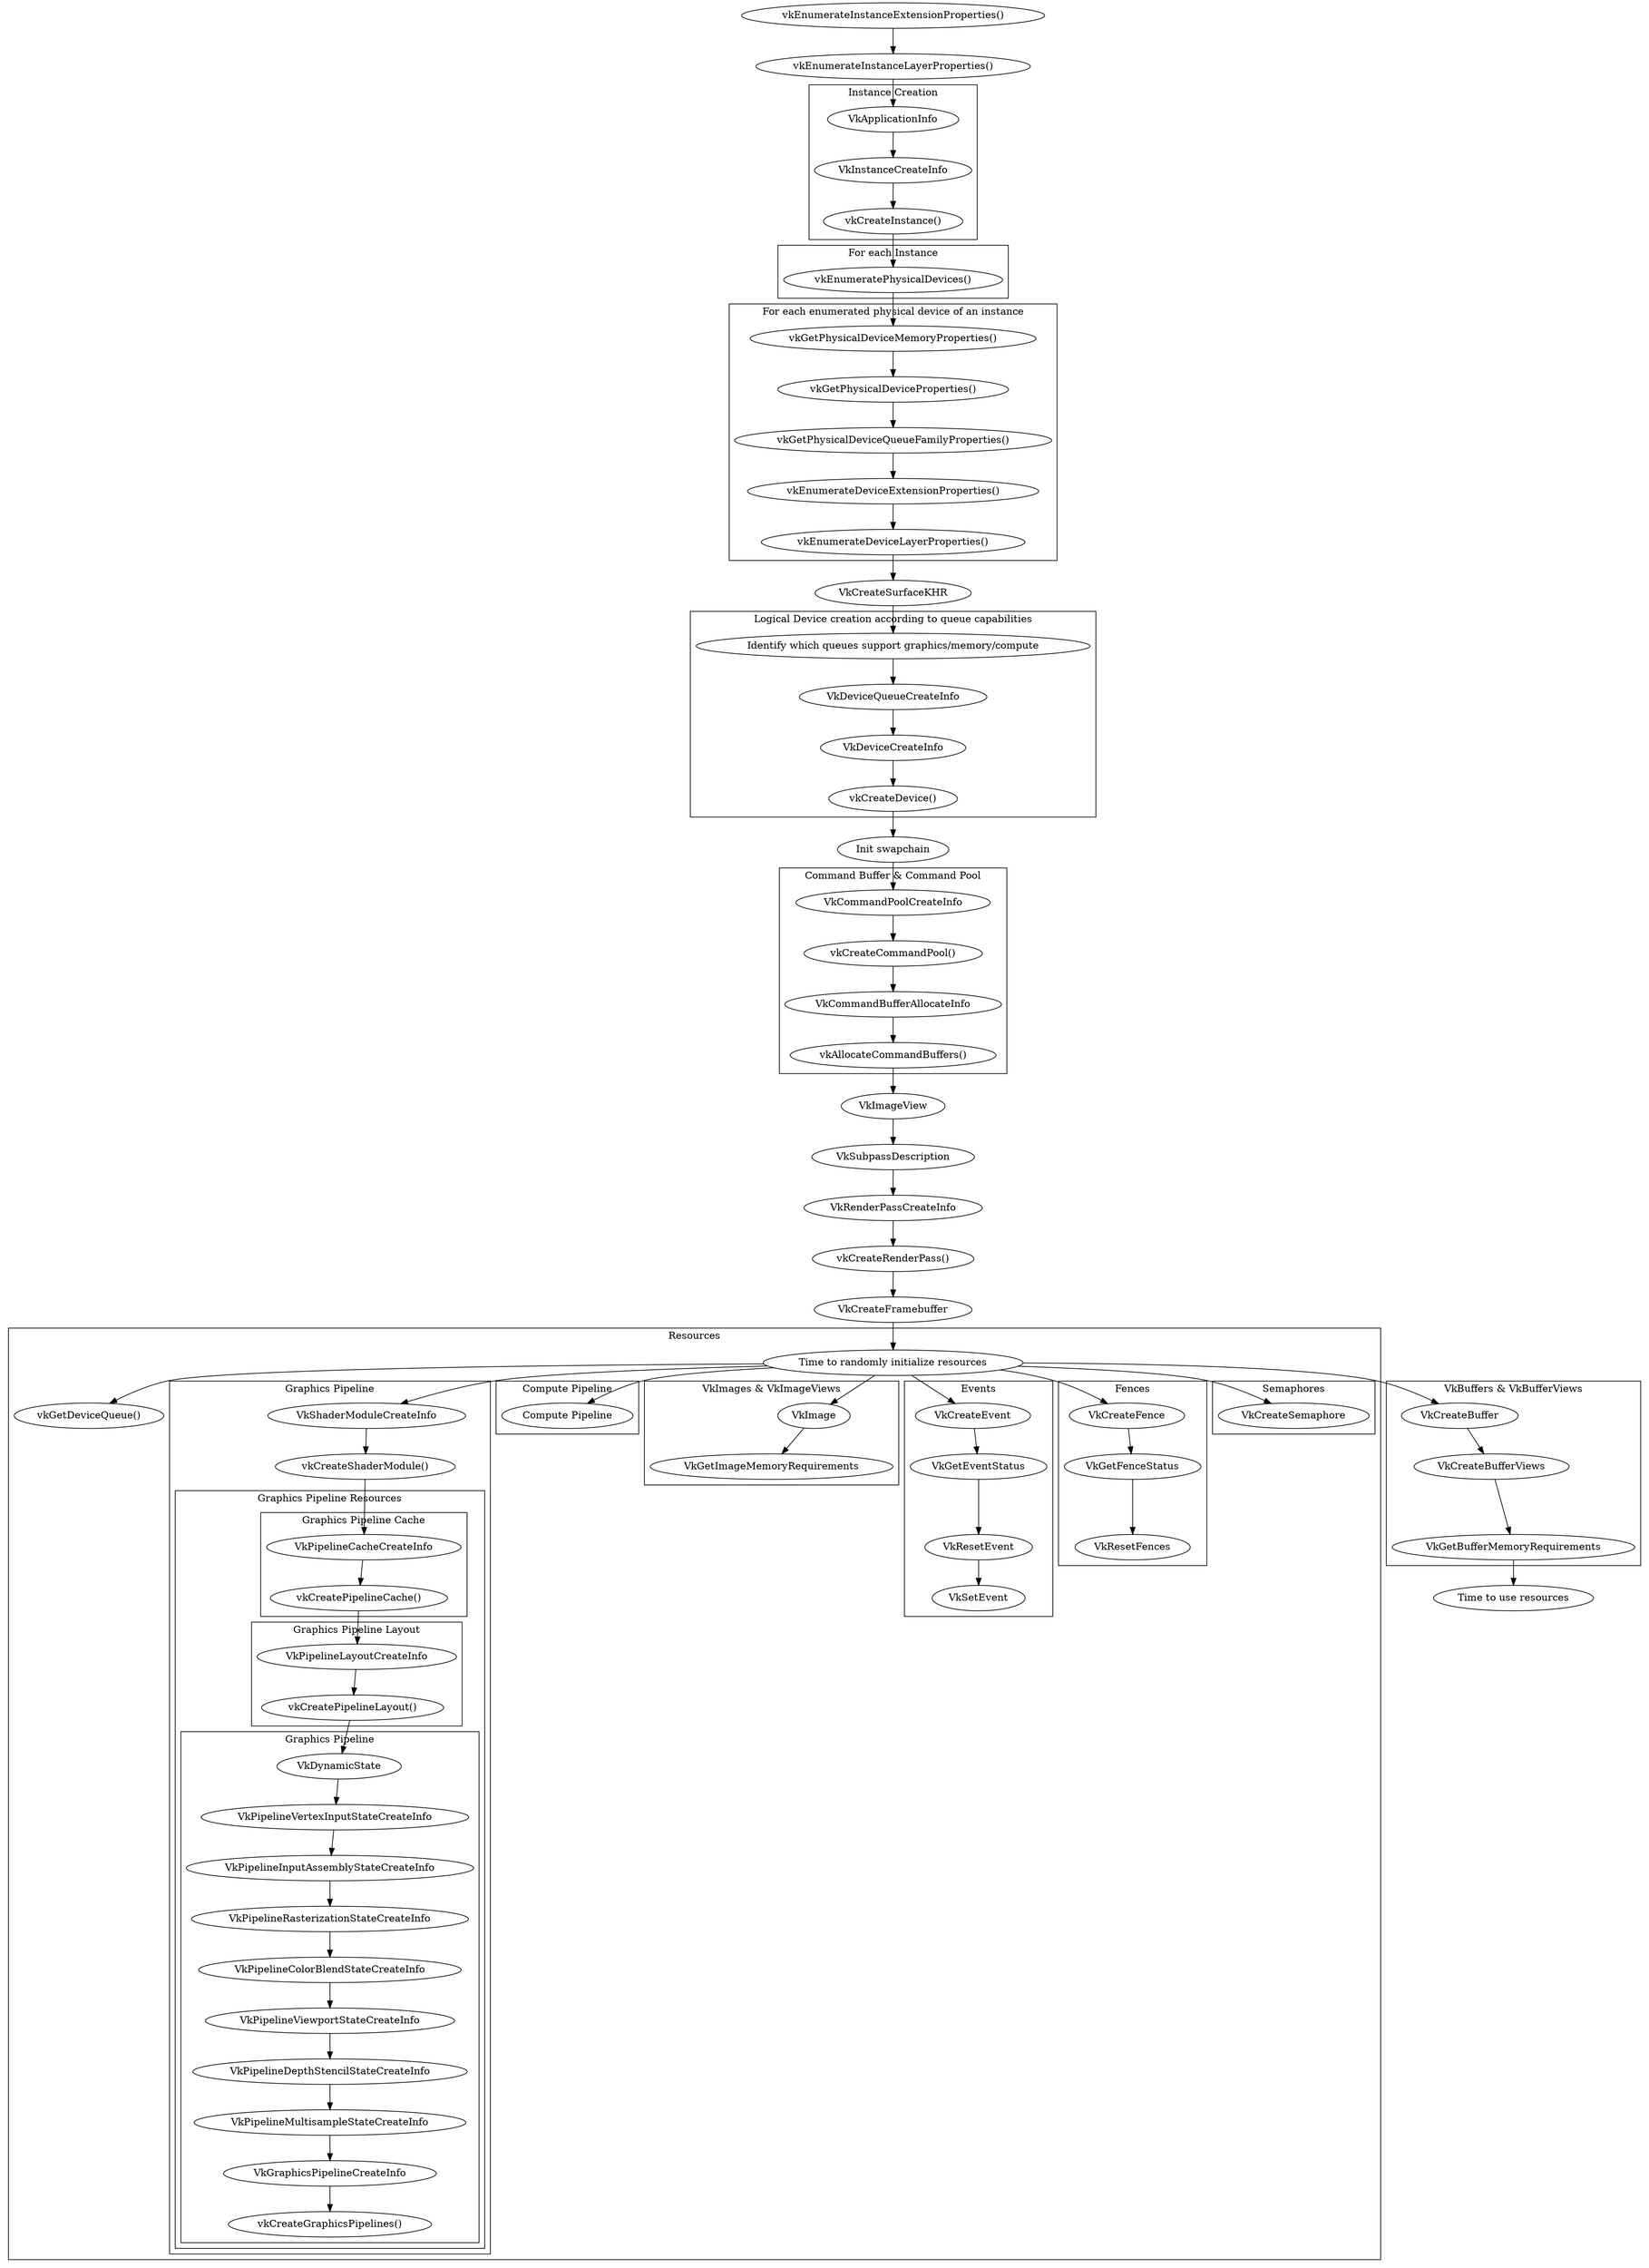 digraph graphname
{
	a[label="vkEnumerateInstanceExtensionProperties()"];
	b[label="vkEnumerateInstanceLayerProperties()"];

	c[label="VkApplicationInfo"];
	d[label="VkInstanceCreateInfo"];
	e[label="vkCreateInstance()"];

	f[label="vkEnumeratePhysicalDevices()"];

	g[label="vkGetPhysicalDeviceMemoryProperties()"];
	h[label="vkGetPhysicalDeviceProperties()"];
	i[label="vkGetPhysicalDeviceQueueFamilyProperties()"];
	j[label="vkEnumerateDeviceExtensionProperties()"];
	k[label="vkEnumerateDeviceLayerProperties()"];
	l[label="Identify which queues support graphics/memory/compute"];

	m[label="VkDeviceQueueCreateInfo"];
	n[label="VkDeviceCreateInfo"];
	o[label="vkCreateDevice()"];

	p[label="Time to randomly initialize resources"];

	q[label="vkGetDeviceQueue()"];
	r[label="VkCommandPoolCreateInfo"];
	s[label="vkCreateCommandPool()"];
	t[label="VkCommandBufferAllocateInfo"];
	u[label="vkAllocateCommandBuffers()"];

	v[label="VkShaderModuleCreateInfo"];
	w[label="vkCreateShaderModule()"];

	x[label="VkSubpassDescription"];
	y[label="VkRenderPassCreateInfo"];
	z[label="vkCreateRenderPass()"];

	aa[label="VkPipelineCacheCreateInfo"];
	ab[label="vkCreatePipelineCache()"];

	ac[label="VkPipelineLayoutCreateInfo"];
	ad[label="vkCreatePipelineLayout()"];

	ae[label="VkDynamicState"];
	af[label="VkPipelineVertexInputStateCreateInfo"];
	ag[label="VkPipelineInputAssemblyStateCreateInfo"];
	ah[label="VkPipelineRasterizationStateCreateInfo"];
	ai[label="VkPipelineColorBlendStateCreateInfo"];
	aj[label="VkPipelineViewportStateCreateInfo"];
	ak[label="VkPipelineDepthStencilStateCreateInfo"];
	al[label="VkPipelineMultisampleStateCreateInfo"];
	am[label="VkGraphicsPipelineCreateInfo"];
	an[label="vkCreateGraphicsPipelines()"];

	ao[label="Compute Pipeline"];

	ap[label="VkImage"];
    aq[label="VkImageView"];
    aac[label="VkGetImageMemoryRequirements"];

	ar[label="VkCreateEvent"];
	as[label="VkGetEventStatus"];
    at[label="VkResetEvent"];
    au[label="VkSetEvent"];

    av[label="VkCreateFence"];
    aw[label="VkGetFenceStatus"];
    ax[label="VkResetFences"];

    ay[label="VkCreateSemaphore"];

    az[label="VkCreateBuffer"];
    aaa[label="VkCreateBufferViews"];
    aab[label="VkGetBufferMemoryRequirements"];
	aad[label="VkCreateSurfaceKHR"];
	aae[label="Init swapchain"];
	aag[label="VkCreateFramebuffer"];

	aah[label="Time to use resources"];

	a -> b;
	b -> c;

	subgraph cluster_0
	{
		label = "Instance Creation";
		c -> d;
		d -> e;
	}

	subgraph cluster_1
	{
		label = "For each Instance";
		e -> f;
	}

	subgraph cluster_2
	{
		label = "For each enumerated physical device of an instance";
		f -> g;
		g -> h;
		h -> i;
		i -> j;
		j -> k;
	}

	k -> aad;
	aad -> l;

	subgraph cluster_3
	{
		label = "Logical Device creation according to queue capabilities";
		l -> m;
		m -> n;
		n -> o;
	}

	o -> aae;
	aae -> r;

	subgraph cluster_5
	{
		label = "Command Buffer & Command Pool";
		r -> s;
		s -> t;
		t -> u;
	}

	u -> aq;
	aq -> x;
	x -> y;
	y -> z;
	z -> aag;
	aag -> p;

	subgraph cluster_4
	{
		label = "Resources";
		p -> q;
		p -> v;
		p -> ao;
		p -> ap;
		p -> ar;
		p -> av;
		p -> ay;

		subgraph cluster_7
		{
			label = "Graphics Pipeline";

			v -> w;
			w -> aa;

			subgraph cluster_9
			{
				label = "Graphics Pipeline Resources";

				subgraph cluster_10
				{
					label = "Graphics Pipeline Cache";
					aa -> ab;
				}

				ab -> ac;

				subgraph cluster_11
				{
					label = "Graphics Pipeline Layout";
					ac -> ad;
				}

				ad -> ae;

				subgraph cluster_12
				{
					label = "Graphics Pipeline";
					ae -> af;
					af -> ag;
					ag -> ah;
					ah -> ai;
					ai -> aj;
					aj -> ak;
					ak -> al;
					al -> am;
					am -> an;
				}
			}
		}

		subgraph cluster_13
		{
			label = "Compute Pipeline";
			ao;
		}

		subgraph cluster_14
		{
			label = "VkImages & VkImageViews";
			ap -> aac;
		}

		subgraph cluster_16
        {
            label = "Events";
            ar -> as;
            as -> at;
            at -> au;
        }

        subgraph cluster_17
        {
            label = "Fences";
            av -> aw;
            aw -> ax;
        }

        subgraph cluster_18
        {
            label = "Semaphores";
            ay;
        }
	}

	p -> az;

	subgraph cluster_15
	{
		label = "VkBuffers & VkBufferViews";
		az -> aaa;
		aaa -> aab;
	}

	aab -> aah;

}
